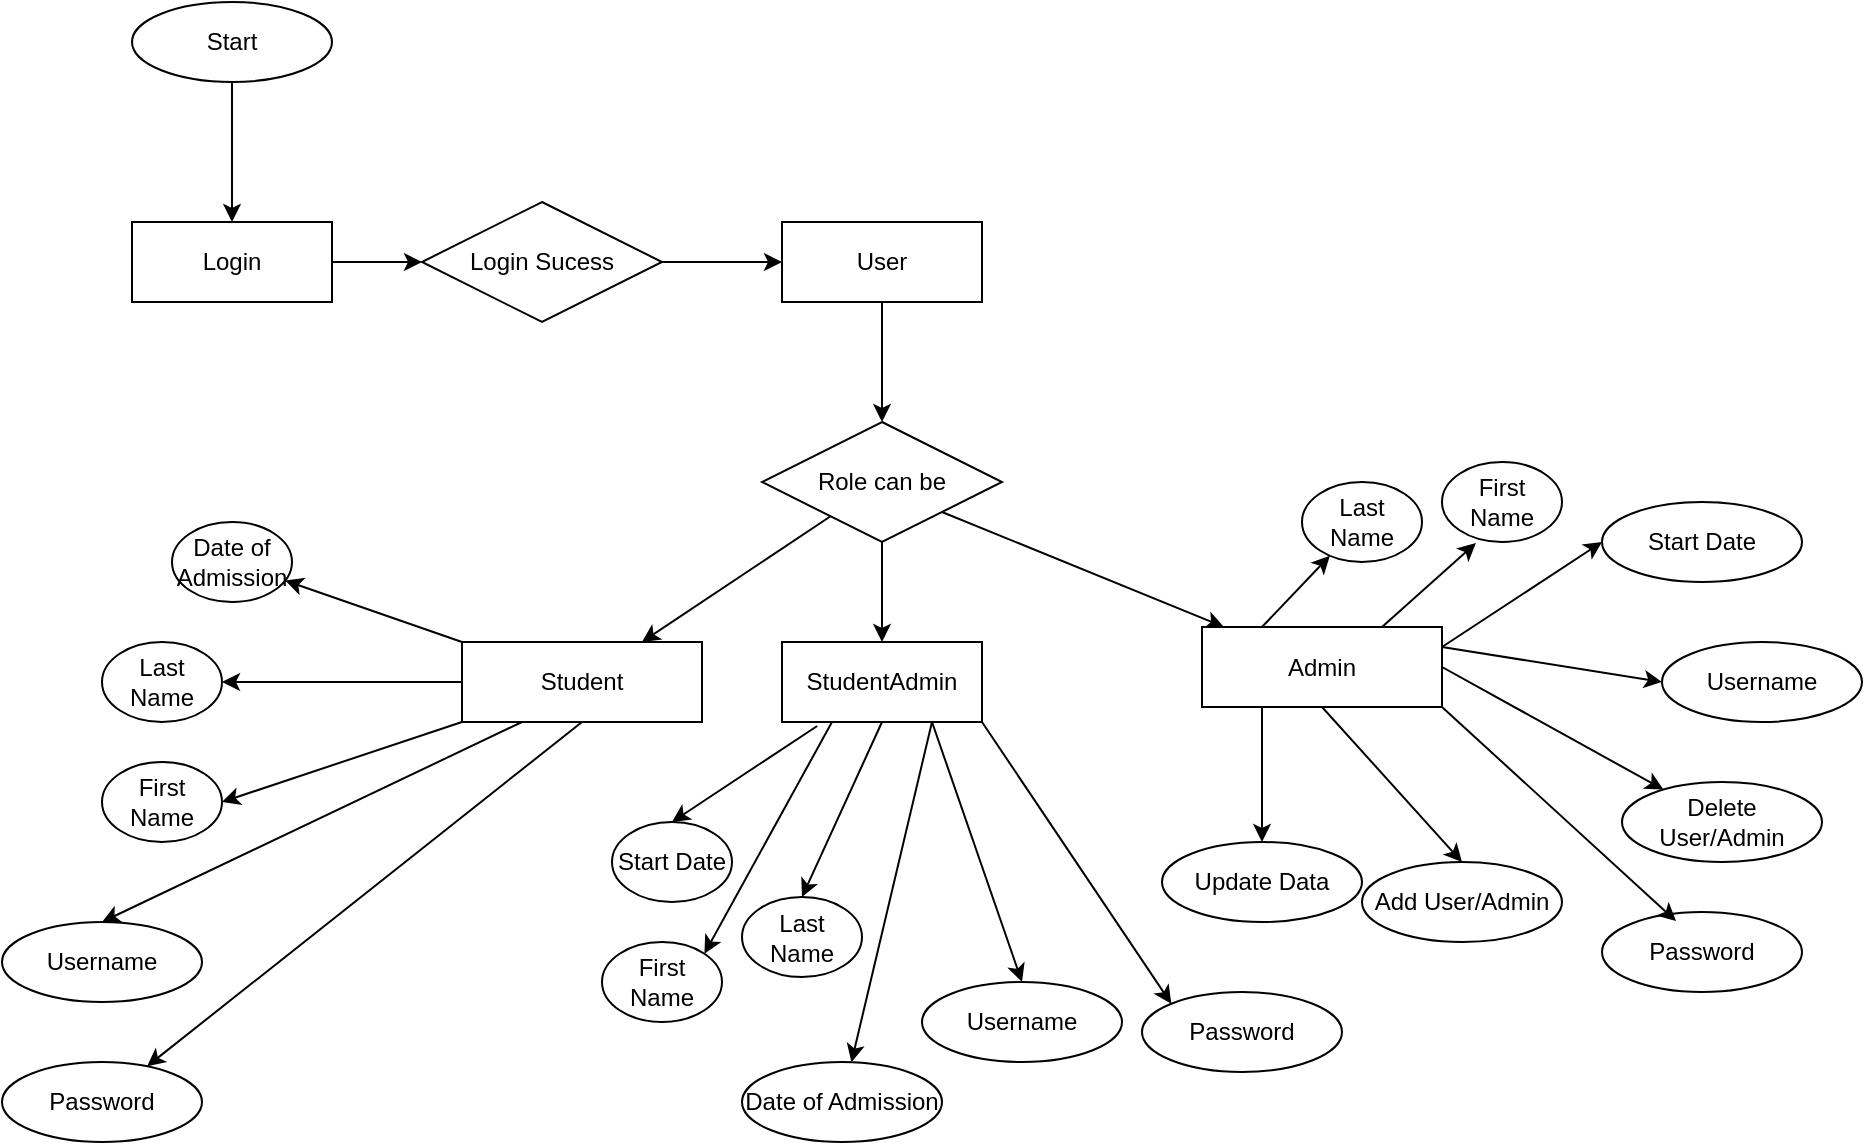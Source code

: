 <mxfile version="24.8.0">
  <diagram name="Page-1" id="2p_sW42nqGb_pmOUcfKo">
    <mxGraphModel dx="1313" dy="745" grid="1" gridSize="10" guides="1" tooltips="1" connect="1" arrows="1" fold="1" page="1" pageScale="1" pageWidth="850" pageHeight="1100" math="0" shadow="0">
      <root>
        <mxCell id="0" />
        <mxCell id="1" parent="0" />
        <mxCell id="xyW8HXVkQ0e6cH15aTCf-1" value="" style="edgeStyle=none;rounded=0;orthogonalLoop=1;jettySize=auto;html=1;exitX=0;exitY=0;exitDx=0;exitDy=0;" parent="1" source="xyW8HXVkQ0e6cH15aTCf-26" target="xyW8HXVkQ0e6cH15aTCf-21" edge="1">
          <mxGeometry relative="1" as="geometry" />
        </mxCell>
        <mxCell id="xyW8HXVkQ0e6cH15aTCf-2" value="" style="edgeStyle=none;rounded=0;orthogonalLoop=1;jettySize=auto;html=1;" parent="1" source="xyW8HXVkQ0e6cH15aTCf-32" target="xyW8HXVkQ0e6cH15aTCf-26" edge="1">
          <mxGeometry relative="1" as="geometry" />
        </mxCell>
        <mxCell id="xyW8HXVkQ0e6cH15aTCf-3" value="" style="edgeStyle=none;rounded=0;orthogonalLoop=1;jettySize=auto;html=1;exitX=1;exitY=1;exitDx=0;exitDy=0;" parent="1" source="xyW8HXVkQ0e6cH15aTCf-32" target="xyW8HXVkQ0e6cH15aTCf-28" edge="1">
          <mxGeometry relative="1" as="geometry" />
        </mxCell>
        <mxCell id="xyW8HXVkQ0e6cH15aTCf-4" value="User" style="whiteSpace=wrap;html=1;align=center;" parent="1" vertex="1">
          <mxGeometry x="510" y="230" width="100" height="40" as="geometry" />
        </mxCell>
        <mxCell id="xyW8HXVkQ0e6cH15aTCf-5" style="edgeStyle=none;rounded=0;orthogonalLoop=1;jettySize=auto;html=1;exitX=1;exitY=0.5;exitDx=0;exitDy=0;entryX=0;entryY=0.5;entryDx=0;entryDy=0;" parent="1" source="xyW8HXVkQ0e6cH15aTCf-6" target="xyW8HXVkQ0e6cH15aTCf-13" edge="1">
          <mxGeometry relative="1" as="geometry" />
        </mxCell>
        <mxCell id="xyW8HXVkQ0e6cH15aTCf-6" value="Login" style="whiteSpace=wrap;html=1;align=center;" parent="1" vertex="1">
          <mxGeometry x="185" y="230" width="100" height="40" as="geometry" />
        </mxCell>
        <mxCell id="xyW8HXVkQ0e6cH15aTCf-7" value="" style="edgeStyle=none;rounded=0;orthogonalLoop=1;jettySize=auto;html=1;" parent="1" source="xyW8HXVkQ0e6cH15aTCf-8" target="xyW8HXVkQ0e6cH15aTCf-6" edge="1">
          <mxGeometry relative="1" as="geometry" />
        </mxCell>
        <mxCell id="xyW8HXVkQ0e6cH15aTCf-8" value="Start" style="ellipse;whiteSpace=wrap;html=1;align=center;" parent="1" vertex="1">
          <mxGeometry x="185" y="120" width="100" height="40" as="geometry" />
        </mxCell>
        <mxCell id="xyW8HXVkQ0e6cH15aTCf-12" style="edgeStyle=none;rounded=0;orthogonalLoop=1;jettySize=auto;html=1;exitX=1;exitY=0.5;exitDx=0;exitDy=0;entryX=0;entryY=0.5;entryDx=0;entryDy=0;" parent="1" source="xyW8HXVkQ0e6cH15aTCf-13" target="xyW8HXVkQ0e6cH15aTCf-4" edge="1">
          <mxGeometry relative="1" as="geometry">
            <mxPoint x="505" y="250" as="targetPoint" />
          </mxGeometry>
        </mxCell>
        <mxCell id="xyW8HXVkQ0e6cH15aTCf-13" value="Login Sucess" style="shape=rhombus;perimeter=rhombusPerimeter;whiteSpace=wrap;html=1;align=center;" parent="1" vertex="1">
          <mxGeometry x="330" y="220" width="120" height="60" as="geometry" />
        </mxCell>
        <mxCell id="xyW8HXVkQ0e6cH15aTCf-18" value="First Name" style="ellipse;whiteSpace=wrap;html=1;align=center;" parent="1" vertex="1">
          <mxGeometry x="170" y="500" width="60" height="40" as="geometry" />
        </mxCell>
        <mxCell id="xyW8HXVkQ0e6cH15aTCf-19" value="Last Name" style="ellipse;whiteSpace=wrap;html=1;align=center;" parent="1" vertex="1">
          <mxGeometry x="170" y="440" width="60" height="40" as="geometry" />
        </mxCell>
        <mxCell id="xyW8HXVkQ0e6cH15aTCf-21" value="Date of Admission" style="ellipse;whiteSpace=wrap;html=1;align=center;" parent="1" vertex="1">
          <mxGeometry x="205" y="380" width="60" height="40" as="geometry" />
        </mxCell>
        <mxCell id="xyW8HXVkQ0e6cH15aTCf-24" style="edgeStyle=none;rounded=0;orthogonalLoop=1;jettySize=auto;html=1;entryX=1;entryY=0.5;entryDx=0;entryDy=0;" parent="1" source="xyW8HXVkQ0e6cH15aTCf-26" target="xyW8HXVkQ0e6cH15aTCf-18" edge="1">
          <mxGeometry relative="1" as="geometry" />
        </mxCell>
        <mxCell id="i-HgKX2Gqjk8-w971aMY-20" style="edgeStyle=none;rounded=0;orthogonalLoop=1;jettySize=auto;html=1;exitX=0.25;exitY=1;exitDx=0;exitDy=0;entryX=0.5;entryY=0;entryDx=0;entryDy=0;" edge="1" parent="1" source="xyW8HXVkQ0e6cH15aTCf-26" target="i-HgKX2Gqjk8-w971aMY-17">
          <mxGeometry relative="1" as="geometry" />
        </mxCell>
        <mxCell id="i-HgKX2Gqjk8-w971aMY-21" style="edgeStyle=none;rounded=0;orthogonalLoop=1;jettySize=auto;html=1;exitX=0.5;exitY=1;exitDx=0;exitDy=0;" edge="1" parent="1" source="xyW8HXVkQ0e6cH15aTCf-26" target="i-HgKX2Gqjk8-w971aMY-16">
          <mxGeometry relative="1" as="geometry" />
        </mxCell>
        <mxCell id="xyW8HXVkQ0e6cH15aTCf-26" value="Student" style="whiteSpace=wrap;html=1;" parent="1" vertex="1">
          <mxGeometry x="350" y="440" width="120" height="40" as="geometry" />
        </mxCell>
        <mxCell id="i-HgKX2Gqjk8-w971aMY-5" style="edgeStyle=none;rounded=0;orthogonalLoop=1;jettySize=auto;html=1;entryX=0.5;entryY=0;entryDx=0;entryDy=0;exitX=0.25;exitY=1;exitDx=0;exitDy=0;" edge="1" parent="1" source="xyW8HXVkQ0e6cH15aTCf-28" target="i-HgKX2Gqjk8-w971aMY-2">
          <mxGeometry relative="1" as="geometry">
            <mxPoint x="720" y="557.5" as="targetPoint" />
          </mxGeometry>
        </mxCell>
        <mxCell id="i-HgKX2Gqjk8-w971aMY-6" style="edgeStyle=none;rounded=0;orthogonalLoop=1;jettySize=auto;html=1;entryX=0.5;entryY=0;entryDx=0;entryDy=0;exitX=0.5;exitY=1;exitDx=0;exitDy=0;" edge="1" parent="1" source="xyW8HXVkQ0e6cH15aTCf-28" target="i-HgKX2Gqjk8-w971aMY-3">
          <mxGeometry relative="1" as="geometry" />
        </mxCell>
        <mxCell id="i-HgKX2Gqjk8-w971aMY-7" style="edgeStyle=none;rounded=0;orthogonalLoop=1;jettySize=auto;html=1;exitX=1;exitY=0.5;exitDx=0;exitDy=0;" edge="1" parent="1" source="xyW8HXVkQ0e6cH15aTCf-28" target="i-HgKX2Gqjk8-w971aMY-4">
          <mxGeometry relative="1" as="geometry" />
        </mxCell>
        <mxCell id="i-HgKX2Gqjk8-w971aMY-15" style="edgeStyle=none;rounded=0;orthogonalLoop=1;jettySize=auto;html=1;exitX=1;exitY=0.25;exitDx=0;exitDy=0;entryX=0;entryY=0.5;entryDx=0;entryDy=0;" edge="1" parent="1" source="xyW8HXVkQ0e6cH15aTCf-28" target="i-HgKX2Gqjk8-w971aMY-14">
          <mxGeometry relative="1" as="geometry" />
        </mxCell>
        <mxCell id="i-HgKX2Gqjk8-w971aMY-38" style="edgeStyle=none;rounded=0;orthogonalLoop=1;jettySize=auto;html=1;exitX=1;exitY=0.25;exitDx=0;exitDy=0;entryX=0;entryY=0.5;entryDx=0;entryDy=0;" edge="1" parent="1" source="xyW8HXVkQ0e6cH15aTCf-28" target="i-HgKX2Gqjk8-w971aMY-36">
          <mxGeometry relative="1" as="geometry" />
        </mxCell>
        <mxCell id="i-HgKX2Gqjk8-w971aMY-42" style="edgeStyle=none;rounded=0;orthogonalLoop=1;jettySize=auto;html=1;exitX=0.25;exitY=0;exitDx=0;exitDy=0;" edge="1" parent="1" source="xyW8HXVkQ0e6cH15aTCf-28" target="i-HgKX2Gqjk8-w971aMY-41">
          <mxGeometry relative="1" as="geometry" />
        </mxCell>
        <mxCell id="xyW8HXVkQ0e6cH15aTCf-28" value="Admin" style="whiteSpace=wrap;html=1;" parent="1" vertex="1">
          <mxGeometry x="720" y="432.5" width="120" height="40" as="geometry" />
        </mxCell>
        <mxCell id="xyW8HXVkQ0e6cH15aTCf-30" style="edgeStyle=none;rounded=0;orthogonalLoop=1;jettySize=auto;html=1;exitX=0;exitY=0.5;exitDx=0;exitDy=0;entryX=1;entryY=0.5;entryDx=0;entryDy=0;" parent="1" source="xyW8HXVkQ0e6cH15aTCf-26" target="xyW8HXVkQ0e6cH15aTCf-19" edge="1">
          <mxGeometry relative="1" as="geometry" />
        </mxCell>
        <mxCell id="xyW8HXVkQ0e6cH15aTCf-31" value="" style="edgeStyle=none;rounded=0;orthogonalLoop=1;jettySize=auto;html=1;entryX=0.5;entryY=0;entryDx=0;entryDy=0;" parent="1" source="xyW8HXVkQ0e6cH15aTCf-4" target="xyW8HXVkQ0e6cH15aTCf-32" edge="1">
          <mxGeometry relative="1" as="geometry">
            <mxPoint x="428" y="380" as="sourcePoint" />
            <mxPoint x="353" y="500" as="targetPoint" />
          </mxGeometry>
        </mxCell>
        <mxCell id="i-HgKX2Gqjk8-w971aMY-10" style="edgeStyle=none;rounded=0;orthogonalLoop=1;jettySize=auto;html=1;entryX=0.5;entryY=0;entryDx=0;entryDy=0;" edge="1" parent="1" source="xyW8HXVkQ0e6cH15aTCf-32" target="i-HgKX2Gqjk8-w971aMY-9">
          <mxGeometry relative="1" as="geometry" />
        </mxCell>
        <mxCell id="xyW8HXVkQ0e6cH15aTCf-32" value="Role can be" style="shape=rhombus;perimeter=rhombusPerimeter;whiteSpace=wrap;html=1;align=center;" parent="1" vertex="1">
          <mxGeometry x="500" y="330" width="120" height="60" as="geometry" />
        </mxCell>
        <mxCell id="i-HgKX2Gqjk8-w971aMY-2" value="Update Data" style="ellipse;whiteSpace=wrap;html=1;align=center;" vertex="1" parent="1">
          <mxGeometry x="700" y="540" width="100" height="40" as="geometry" />
        </mxCell>
        <mxCell id="i-HgKX2Gqjk8-w971aMY-3" value="Add User/Admin" style="ellipse;whiteSpace=wrap;html=1;align=center;" vertex="1" parent="1">
          <mxGeometry x="800" y="550" width="100" height="40" as="geometry" />
        </mxCell>
        <mxCell id="i-HgKX2Gqjk8-w971aMY-4" value="Delete User/Admin" style="ellipse;whiteSpace=wrap;html=1;align=center;" vertex="1" parent="1">
          <mxGeometry x="930" y="510" width="100" height="40" as="geometry" />
        </mxCell>
        <mxCell id="i-HgKX2Gqjk8-w971aMY-27" style="edgeStyle=none;rounded=0;orthogonalLoop=1;jettySize=auto;html=1;exitX=0.176;exitY=1.05;exitDx=0;exitDy=0;entryX=0.5;entryY=0;entryDx=0;entryDy=0;exitPerimeter=0;" edge="1" parent="1" source="i-HgKX2Gqjk8-w971aMY-9" target="i-HgKX2Gqjk8-w971aMY-24">
          <mxGeometry relative="1" as="geometry" />
        </mxCell>
        <mxCell id="i-HgKX2Gqjk8-w971aMY-28" style="edgeStyle=none;rounded=0;orthogonalLoop=1;jettySize=auto;html=1;exitX=0.5;exitY=1;exitDx=0;exitDy=0;entryX=0.5;entryY=0;entryDx=0;entryDy=0;" edge="1" parent="1" source="i-HgKX2Gqjk8-w971aMY-9" target="i-HgKX2Gqjk8-w971aMY-23">
          <mxGeometry relative="1" as="geometry" />
        </mxCell>
        <mxCell id="i-HgKX2Gqjk8-w971aMY-30" style="edgeStyle=none;rounded=0;orthogonalLoop=1;jettySize=auto;html=1;exitX=0.25;exitY=1;exitDx=0;exitDy=0;entryX=1;entryY=0;entryDx=0;entryDy=0;" edge="1" parent="1" source="i-HgKX2Gqjk8-w971aMY-9" target="i-HgKX2Gqjk8-w971aMY-22">
          <mxGeometry relative="1" as="geometry" />
        </mxCell>
        <mxCell id="i-HgKX2Gqjk8-w971aMY-31" style="edgeStyle=none;rounded=0;orthogonalLoop=1;jettySize=auto;html=1;exitX=0.75;exitY=1;exitDx=0;exitDy=0;entryX=0.5;entryY=0;entryDx=0;entryDy=0;" edge="1" parent="1" source="i-HgKX2Gqjk8-w971aMY-9" target="i-HgKX2Gqjk8-w971aMY-26">
          <mxGeometry relative="1" as="geometry" />
        </mxCell>
        <mxCell id="i-HgKX2Gqjk8-w971aMY-32" style="edgeStyle=none;rounded=0;orthogonalLoop=1;jettySize=auto;html=1;exitX=1;exitY=1;exitDx=0;exitDy=0;entryX=0;entryY=0;entryDx=0;entryDy=0;" edge="1" parent="1" source="i-HgKX2Gqjk8-w971aMY-9" target="i-HgKX2Gqjk8-w971aMY-25">
          <mxGeometry relative="1" as="geometry" />
        </mxCell>
        <mxCell id="i-HgKX2Gqjk8-w971aMY-34" style="edgeStyle=none;rounded=0;orthogonalLoop=1;jettySize=auto;html=1;exitX=0.75;exitY=1;exitDx=0;exitDy=0;" edge="1" parent="1" source="i-HgKX2Gqjk8-w971aMY-9" target="i-HgKX2Gqjk8-w971aMY-33">
          <mxGeometry relative="1" as="geometry" />
        </mxCell>
        <mxCell id="i-HgKX2Gqjk8-w971aMY-9" value="StudentAdmin" style="whiteSpace=wrap;html=1;align=center;" vertex="1" parent="1">
          <mxGeometry x="510" y="440" width="100" height="40" as="geometry" />
        </mxCell>
        <mxCell id="i-HgKX2Gqjk8-w971aMY-14" value="Start Date" style="ellipse;whiteSpace=wrap;html=1;align=center;" vertex="1" parent="1">
          <mxGeometry x="920" y="370" width="100" height="40" as="geometry" />
        </mxCell>
        <mxCell id="i-HgKX2Gqjk8-w971aMY-16" value="Password" style="ellipse;whiteSpace=wrap;html=1;align=center;" vertex="1" parent="1">
          <mxGeometry x="120" y="650" width="100" height="40" as="geometry" />
        </mxCell>
        <mxCell id="i-HgKX2Gqjk8-w971aMY-17" value="Username" style="ellipse;whiteSpace=wrap;html=1;align=center;" vertex="1" parent="1">
          <mxGeometry x="120" y="580" width="100" height="40" as="geometry" />
        </mxCell>
        <mxCell id="i-HgKX2Gqjk8-w971aMY-22" value="First Name" style="ellipse;whiteSpace=wrap;html=1;align=center;" vertex="1" parent="1">
          <mxGeometry x="420" y="590" width="60" height="40" as="geometry" />
        </mxCell>
        <mxCell id="i-HgKX2Gqjk8-w971aMY-23" value="Last Name" style="ellipse;whiteSpace=wrap;html=1;align=center;" vertex="1" parent="1">
          <mxGeometry x="490" y="567.5" width="60" height="40" as="geometry" />
        </mxCell>
        <mxCell id="i-HgKX2Gqjk8-w971aMY-24" value="Start Date" style="ellipse;whiteSpace=wrap;html=1;align=center;" vertex="1" parent="1">
          <mxGeometry x="425" y="530" width="60" height="40" as="geometry" />
        </mxCell>
        <mxCell id="i-HgKX2Gqjk8-w971aMY-25" value="Password" style="ellipse;whiteSpace=wrap;html=1;align=center;" vertex="1" parent="1">
          <mxGeometry x="690" y="615" width="100" height="40" as="geometry" />
        </mxCell>
        <mxCell id="i-HgKX2Gqjk8-w971aMY-26" value="Username" style="ellipse;whiteSpace=wrap;html=1;align=center;" vertex="1" parent="1">
          <mxGeometry x="580" y="610" width="100" height="40" as="geometry" />
        </mxCell>
        <mxCell id="i-HgKX2Gqjk8-w971aMY-33" value="Date of Admission" style="ellipse;whiteSpace=wrap;html=1;align=center;" vertex="1" parent="1">
          <mxGeometry x="490" y="650" width="100" height="40" as="geometry" />
        </mxCell>
        <mxCell id="i-HgKX2Gqjk8-w971aMY-35" value="Password" style="ellipse;whiteSpace=wrap;html=1;align=center;" vertex="1" parent="1">
          <mxGeometry x="920" y="575" width="100" height="40" as="geometry" />
        </mxCell>
        <mxCell id="i-HgKX2Gqjk8-w971aMY-36" value="Username" style="ellipse;whiteSpace=wrap;html=1;align=center;" vertex="1" parent="1">
          <mxGeometry x="950" y="440" width="100" height="40" as="geometry" />
        </mxCell>
        <mxCell id="i-HgKX2Gqjk8-w971aMY-39" style="edgeStyle=none;rounded=0;orthogonalLoop=1;jettySize=auto;html=1;exitX=1;exitY=1;exitDx=0;exitDy=0;entryX=0.37;entryY=0.113;entryDx=0;entryDy=0;entryPerimeter=0;" edge="1" parent="1" source="xyW8HXVkQ0e6cH15aTCf-28" target="i-HgKX2Gqjk8-w971aMY-35">
          <mxGeometry relative="1" as="geometry" />
        </mxCell>
        <mxCell id="i-HgKX2Gqjk8-w971aMY-40" value="First Name" style="ellipse;whiteSpace=wrap;html=1;align=center;" vertex="1" parent="1">
          <mxGeometry x="840" y="350" width="60" height="40" as="geometry" />
        </mxCell>
        <mxCell id="i-HgKX2Gqjk8-w971aMY-41" value="Last Name" style="ellipse;whiteSpace=wrap;html=1;align=center;" vertex="1" parent="1">
          <mxGeometry x="770" y="360" width="60" height="40" as="geometry" />
        </mxCell>
        <mxCell id="i-HgKX2Gqjk8-w971aMY-43" style="edgeStyle=none;rounded=0;orthogonalLoop=1;jettySize=auto;html=1;exitX=0.75;exitY=0;exitDx=0;exitDy=0;entryX=0.283;entryY=1.012;entryDx=0;entryDy=0;entryPerimeter=0;" edge="1" parent="1" source="xyW8HXVkQ0e6cH15aTCf-28" target="i-HgKX2Gqjk8-w971aMY-40">
          <mxGeometry relative="1" as="geometry" />
        </mxCell>
      </root>
    </mxGraphModel>
  </diagram>
</mxfile>
